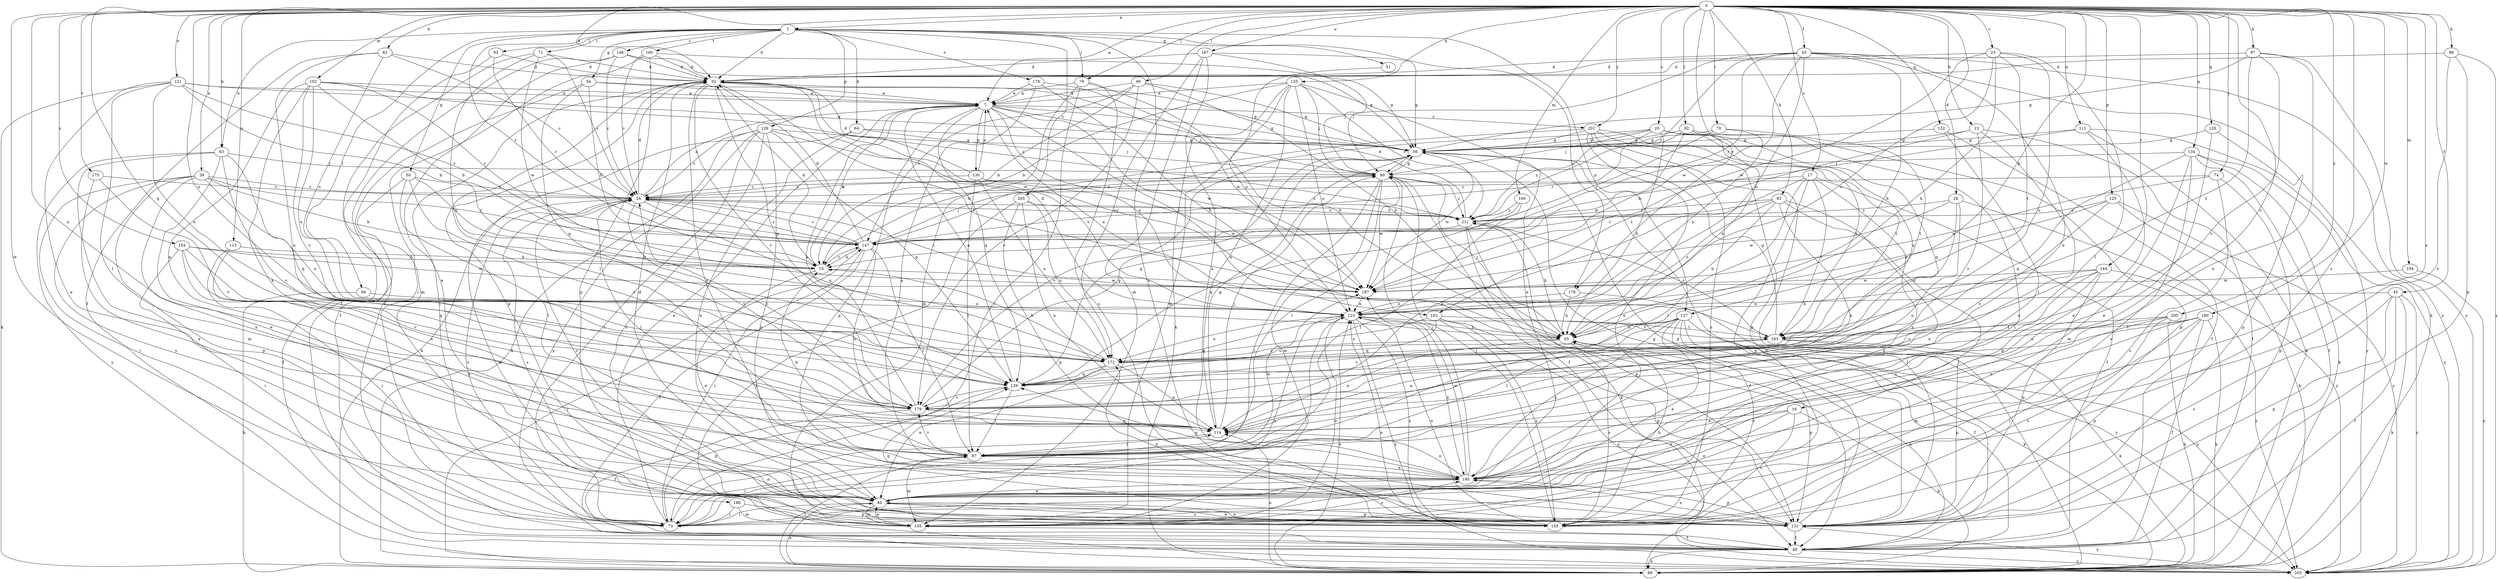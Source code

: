 strict digraph  {
0;
1;
7;
13;
15;
16;
17;
20;
23;
24;
28;
32;
39;
40;
43;
45;
49;
50;
51;
54;
56;
63;
64;
65;
70;
71;
73;
74;
79;
80;
82;
85;
87;
88;
89;
90;
92;
93;
94;
97;
100;
102;
104;
105;
111;
113;
114;
121;
123;
125;
127;
129;
130;
131;
132;
133;
134;
135;
139;
144;
146;
147;
154;
155;
160;
162;
163;
167;
172;
175;
176;
178;
179;
180;
186;
187;
195;
200;
201;
203;
205;
211;
0 -> 1  [label=a];
0 -> 7  [label=a];
0 -> 13  [label=b];
0 -> 16  [label=c];
0 -> 17  [label=c];
0 -> 20  [label=c];
0 -> 23  [label=c];
0 -> 28  [label=d];
0 -> 32  [label=d];
0 -> 39  [label=e];
0 -> 43  [label=f];
0 -> 45  [label=f];
0 -> 63  [label=h];
0 -> 70  [label=i];
0 -> 74  [label=j];
0 -> 79  [label=j];
0 -> 82  [label=k];
0 -> 85  [label=k];
0 -> 87  [label=k];
0 -> 88  [label=k];
0 -> 90  [label=l];
0 -> 92  [label=l];
0 -> 100  [label=m];
0 -> 102  [label=m];
0 -> 104  [label=m];
0 -> 111  [label=n];
0 -> 113  [label=n];
0 -> 114  [label=n];
0 -> 121  [label=o];
0 -> 125  [label=p];
0 -> 127  [label=p];
0 -> 132  [label=q];
0 -> 133  [label=q];
0 -> 134  [label=q];
0 -> 135  [label=q];
0 -> 139  [label=q];
0 -> 144  [label=r];
0 -> 154  [label=s];
0 -> 155  [label=s];
0 -> 167  [label=u];
0 -> 172  [label=u];
0 -> 175  [label=v];
0 -> 176  [label=v];
0 -> 180  [label=w];
0 -> 186  [label=w];
0 -> 195  [label=x];
0 -> 200  [label=y];
0 -> 201  [label=y];
1 -> 32  [label=d];
1 -> 50  [label=g];
1 -> 51  [label=g];
1 -> 54  [label=g];
1 -> 63  [label=h];
1 -> 64  [label=h];
1 -> 71  [label=i];
1 -> 79  [label=j];
1 -> 93  [label=l];
1 -> 94  [label=l];
1 -> 127  [label=p];
1 -> 129  [label=p];
1 -> 146  [label=r];
1 -> 147  [label=r];
1 -> 155  [label=s];
1 -> 160  [label=t];
1 -> 176  [label=v];
1 -> 178  [label=v];
1 -> 205  [label=z];
7 -> 56  [label=g];
7 -> 80  [label=j];
7 -> 123  [label=o];
7 -> 130  [label=p];
7 -> 131  [label=p];
7 -> 139  [label=q];
7 -> 162  [label=t];
7 -> 187  [label=w];
7 -> 201  [label=y];
13 -> 49  [label=f];
13 -> 56  [label=g];
13 -> 97  [label=l];
13 -> 162  [label=t];
13 -> 179  [label=v];
15 -> 7  [label=a];
15 -> 32  [label=d];
15 -> 40  [label=e];
15 -> 147  [label=r];
15 -> 187  [label=w];
16 -> 40  [label=e];
16 -> 89  [label=k];
16 -> 114  [label=n];
16 -> 155  [label=s];
16 -> 195  [label=x];
17 -> 24  [label=c];
17 -> 49  [label=f];
17 -> 97  [label=l];
17 -> 105  [label=m];
17 -> 114  [label=n];
17 -> 163  [label=t];
17 -> 195  [label=x];
20 -> 56  [label=g];
20 -> 65  [label=h];
20 -> 73  [label=i];
20 -> 80  [label=j];
20 -> 139  [label=q];
20 -> 147  [label=r];
20 -> 163  [label=t];
20 -> 172  [label=u];
20 -> 211  [label=z];
23 -> 32  [label=d];
23 -> 65  [label=h];
23 -> 97  [label=l];
23 -> 123  [label=o];
23 -> 163  [label=t];
23 -> 172  [label=u];
23 -> 187  [label=w];
24 -> 7  [label=a];
24 -> 32  [label=d];
24 -> 97  [label=l];
24 -> 105  [label=m];
24 -> 147  [label=r];
24 -> 155  [label=s];
24 -> 172  [label=u];
24 -> 179  [label=v];
24 -> 211  [label=z];
28 -> 114  [label=n];
28 -> 172  [label=u];
28 -> 187  [label=w];
28 -> 203  [label=y];
28 -> 211  [label=z];
32 -> 7  [label=a];
32 -> 73  [label=i];
32 -> 97  [label=l];
32 -> 131  [label=p];
32 -> 139  [label=q];
32 -> 163  [label=t];
32 -> 179  [label=v];
32 -> 187  [label=w];
32 -> 195  [label=x];
39 -> 15  [label=b];
39 -> 24  [label=c];
39 -> 73  [label=i];
39 -> 131  [label=p];
39 -> 147  [label=r];
39 -> 155  [label=s];
39 -> 172  [label=u];
39 -> 195  [label=x];
40 -> 24  [label=c];
40 -> 32  [label=d];
40 -> 73  [label=i];
40 -> 105  [label=m];
40 -> 131  [label=p];
40 -> 155  [label=s];
43 -> 32  [label=d];
43 -> 65  [label=h];
43 -> 80  [label=j];
43 -> 89  [label=k];
43 -> 114  [label=n];
43 -> 123  [label=o];
43 -> 147  [label=r];
43 -> 187  [label=w];
43 -> 203  [label=y];
43 -> 211  [label=z];
45 -> 49  [label=f];
45 -> 89  [label=k];
45 -> 123  [label=o];
45 -> 131  [label=p];
45 -> 155  [label=s];
45 -> 203  [label=y];
49 -> 56  [label=g];
49 -> 65  [label=h];
49 -> 89  [label=k];
49 -> 123  [label=o];
49 -> 203  [label=y];
50 -> 24  [label=c];
50 -> 49  [label=f];
50 -> 65  [label=h];
50 -> 97  [label=l];
50 -> 179  [label=v];
51 -> 123  [label=o];
54 -> 7  [label=a];
54 -> 15  [label=b];
54 -> 49  [label=f];
54 -> 56  [label=g];
54 -> 139  [label=q];
56 -> 80  [label=j];
56 -> 131  [label=p];
56 -> 179  [label=v];
56 -> 187  [label=w];
63 -> 40  [label=e];
63 -> 80  [label=j];
63 -> 105  [label=m];
63 -> 139  [label=q];
63 -> 179  [label=v];
63 -> 203  [label=y];
64 -> 40  [label=e];
64 -> 56  [label=g];
64 -> 80  [label=j];
64 -> 89  [label=k];
65 -> 7  [label=a];
65 -> 80  [label=j];
65 -> 114  [label=n];
65 -> 131  [label=p];
65 -> 155  [label=s];
65 -> 172  [label=u];
70 -> 56  [label=g];
70 -> 123  [label=o];
70 -> 147  [label=r];
70 -> 163  [label=t];
71 -> 24  [label=c];
71 -> 32  [label=d];
71 -> 49  [label=f];
71 -> 172  [label=u];
71 -> 187  [label=w];
73 -> 7  [label=a];
73 -> 24  [label=c];
73 -> 114  [label=n];
73 -> 123  [label=o];
73 -> 139  [label=q];
74 -> 24  [label=c];
74 -> 131  [label=p];
74 -> 155  [label=s];
74 -> 187  [label=w];
79 -> 7  [label=a];
79 -> 65  [label=h];
79 -> 73  [label=i];
79 -> 105  [label=m];
79 -> 155  [label=s];
80 -> 24  [label=c];
80 -> 49  [label=f];
80 -> 56  [label=g];
80 -> 73  [label=i];
80 -> 97  [label=l];
80 -> 105  [label=m];
80 -> 187  [label=w];
80 -> 211  [label=z];
82 -> 24  [label=c];
82 -> 32  [label=d];
82 -> 49  [label=f];
82 -> 114  [label=n];
82 -> 123  [label=o];
85 -> 65  [label=h];
85 -> 73  [label=i];
85 -> 114  [label=n];
85 -> 123  [label=o];
85 -> 147  [label=r];
85 -> 195  [label=x];
85 -> 211  [label=z];
87 -> 32  [label=d];
87 -> 56  [label=g];
87 -> 163  [label=t];
87 -> 179  [label=v];
87 -> 195  [label=x];
87 -> 203  [label=y];
88 -> 32  [label=d];
88 -> 131  [label=p];
88 -> 195  [label=x];
88 -> 203  [label=y];
89 -> 40  [label=e];
89 -> 97  [label=l];
89 -> 114  [label=n];
89 -> 123  [label=o];
89 -> 147  [label=r];
90 -> 7  [label=a];
90 -> 15  [label=b];
90 -> 56  [label=g];
90 -> 65  [label=h];
90 -> 147  [label=r];
90 -> 179  [label=v];
92 -> 56  [label=g];
92 -> 65  [label=h];
92 -> 131  [label=p];
92 -> 147  [label=r];
92 -> 187  [label=w];
93 -> 32  [label=d];
93 -> 105  [label=m];
93 -> 147  [label=r];
94 -> 89  [label=k];
94 -> 123  [label=o];
97 -> 15  [label=b];
97 -> 73  [label=i];
97 -> 105  [label=m];
97 -> 179  [label=v];
97 -> 187  [label=w];
97 -> 195  [label=x];
100 -> 97  [label=l];
100 -> 139  [label=q];
100 -> 211  [label=z];
102 -> 7  [label=a];
102 -> 15  [label=b];
102 -> 114  [label=n];
102 -> 147  [label=r];
102 -> 172  [label=u];
102 -> 179  [label=v];
102 -> 195  [label=x];
102 -> 211  [label=z];
104 -> 187  [label=w];
104 -> 203  [label=y];
105 -> 40  [label=e];
105 -> 49  [label=f];
105 -> 123  [label=o];
105 -> 195  [label=x];
111 -> 15  [label=b];
111 -> 40  [label=e];
111 -> 56  [label=g];
111 -> 89  [label=k];
111 -> 203  [label=y];
113 -> 15  [label=b];
113 -> 40  [label=e];
113 -> 73  [label=i];
114 -> 56  [label=g];
114 -> 80  [label=j];
114 -> 97  [label=l];
121 -> 7  [label=a];
121 -> 15  [label=b];
121 -> 40  [label=e];
121 -> 56  [label=g];
121 -> 89  [label=k];
121 -> 97  [label=l];
121 -> 147  [label=r];
121 -> 172  [label=u];
123 -> 32  [label=d];
123 -> 65  [label=h];
123 -> 73  [label=i];
123 -> 139  [label=q];
123 -> 155  [label=s];
123 -> 163  [label=t];
123 -> 172  [label=u];
123 -> 195  [label=x];
123 -> 203  [label=y];
125 -> 89  [label=k];
125 -> 123  [label=o];
125 -> 179  [label=v];
125 -> 203  [label=y];
125 -> 211  [label=z];
127 -> 40  [label=e];
127 -> 49  [label=f];
127 -> 65  [label=h];
127 -> 89  [label=k];
127 -> 97  [label=l];
127 -> 155  [label=s];
127 -> 179  [label=v];
127 -> 195  [label=x];
127 -> 203  [label=y];
129 -> 24  [label=c];
129 -> 56  [label=g];
129 -> 73  [label=i];
129 -> 89  [label=k];
129 -> 123  [label=o];
129 -> 131  [label=p];
129 -> 139  [label=q];
129 -> 155  [label=s];
129 -> 203  [label=y];
130 -> 7  [label=a];
130 -> 24  [label=c];
130 -> 32  [label=d];
130 -> 97  [label=l];
130 -> 172  [label=u];
130 -> 187  [label=w];
130 -> 211  [label=z];
131 -> 40  [label=e];
131 -> 49  [label=f];
131 -> 56  [label=g];
131 -> 139  [label=q];
131 -> 195  [label=x];
131 -> 203  [label=y];
132 -> 40  [label=e];
132 -> 49  [label=f];
132 -> 56  [label=g];
133 -> 7  [label=a];
133 -> 15  [label=b];
133 -> 40  [label=e];
133 -> 80  [label=j];
133 -> 89  [label=k];
133 -> 105  [label=m];
133 -> 114  [label=n];
133 -> 123  [label=o];
133 -> 211  [label=z];
134 -> 49  [label=f];
134 -> 80  [label=j];
134 -> 89  [label=k];
134 -> 105  [label=m];
134 -> 139  [label=q];
134 -> 155  [label=s];
134 -> 203  [label=y];
135 -> 40  [label=e];
135 -> 56  [label=g];
135 -> 131  [label=p];
139 -> 7  [label=a];
139 -> 56  [label=g];
139 -> 97  [label=l];
139 -> 179  [label=v];
144 -> 65  [label=h];
144 -> 97  [label=l];
144 -> 131  [label=p];
144 -> 179  [label=v];
144 -> 187  [label=w];
144 -> 195  [label=x];
144 -> 203  [label=y];
146 -> 24  [label=c];
146 -> 32  [label=d];
146 -> 40  [label=e];
146 -> 49  [label=f];
146 -> 56  [label=g];
147 -> 15  [label=b];
147 -> 24  [label=c];
147 -> 32  [label=d];
147 -> 49  [label=f];
147 -> 73  [label=i];
147 -> 80  [label=j];
147 -> 97  [label=l];
147 -> 114  [label=n];
154 -> 15  [label=b];
154 -> 73  [label=i];
154 -> 114  [label=n];
154 -> 139  [label=q];
154 -> 179  [label=v];
154 -> 187  [label=w];
155 -> 40  [label=e];
155 -> 65  [label=h];
155 -> 80  [label=j];
155 -> 123  [label=o];
155 -> 172  [label=u];
160 -> 24  [label=c];
160 -> 32  [label=d];
160 -> 56  [label=g];
160 -> 73  [label=i];
160 -> 131  [label=p];
162 -> 131  [label=p];
162 -> 139  [label=q];
162 -> 155  [label=s];
162 -> 163  [label=t];
162 -> 172  [label=u];
162 -> 203  [label=y];
163 -> 56  [label=g];
163 -> 89  [label=k];
163 -> 114  [label=n];
163 -> 131  [label=p];
163 -> 172  [label=u];
163 -> 211  [label=z];
167 -> 32  [label=d];
167 -> 56  [label=g];
167 -> 80  [label=j];
167 -> 105  [label=m];
167 -> 172  [label=u];
167 -> 195  [label=x];
172 -> 15  [label=b];
172 -> 40  [label=e];
172 -> 114  [label=n];
172 -> 139  [label=q];
175 -> 24  [label=c];
175 -> 40  [label=e];
175 -> 179  [label=v];
176 -> 65  [label=h];
176 -> 123  [label=o];
176 -> 203  [label=y];
178 -> 7  [label=a];
178 -> 65  [label=h];
178 -> 187  [label=w];
178 -> 195  [label=x];
179 -> 7  [label=a];
179 -> 24  [label=c];
179 -> 49  [label=f];
179 -> 56  [label=g];
179 -> 114  [label=n];
180 -> 49  [label=f];
180 -> 73  [label=i];
180 -> 89  [label=k];
180 -> 114  [label=n];
180 -> 131  [label=p];
180 -> 139  [label=q];
180 -> 163  [label=t];
186 -> 73  [label=i];
186 -> 105  [label=m];
186 -> 131  [label=p];
187 -> 24  [label=c];
187 -> 123  [label=o];
195 -> 40  [label=e];
195 -> 80  [label=j];
195 -> 114  [label=n];
195 -> 131  [label=p];
195 -> 139  [label=q];
195 -> 187  [label=w];
200 -> 89  [label=k];
200 -> 105  [label=m];
200 -> 155  [label=s];
200 -> 163  [label=t];
200 -> 172  [label=u];
201 -> 15  [label=b];
201 -> 40  [label=e];
201 -> 56  [label=g];
201 -> 89  [label=k];
201 -> 131  [label=p];
201 -> 155  [label=s];
201 -> 163  [label=t];
205 -> 114  [label=n];
205 -> 131  [label=p];
205 -> 172  [label=u];
205 -> 203  [label=y];
205 -> 211  [label=z];
211 -> 24  [label=c];
211 -> 32  [label=d];
211 -> 49  [label=f];
211 -> 65  [label=h];
211 -> 89  [label=k];
211 -> 131  [label=p];
211 -> 147  [label=r];
}

